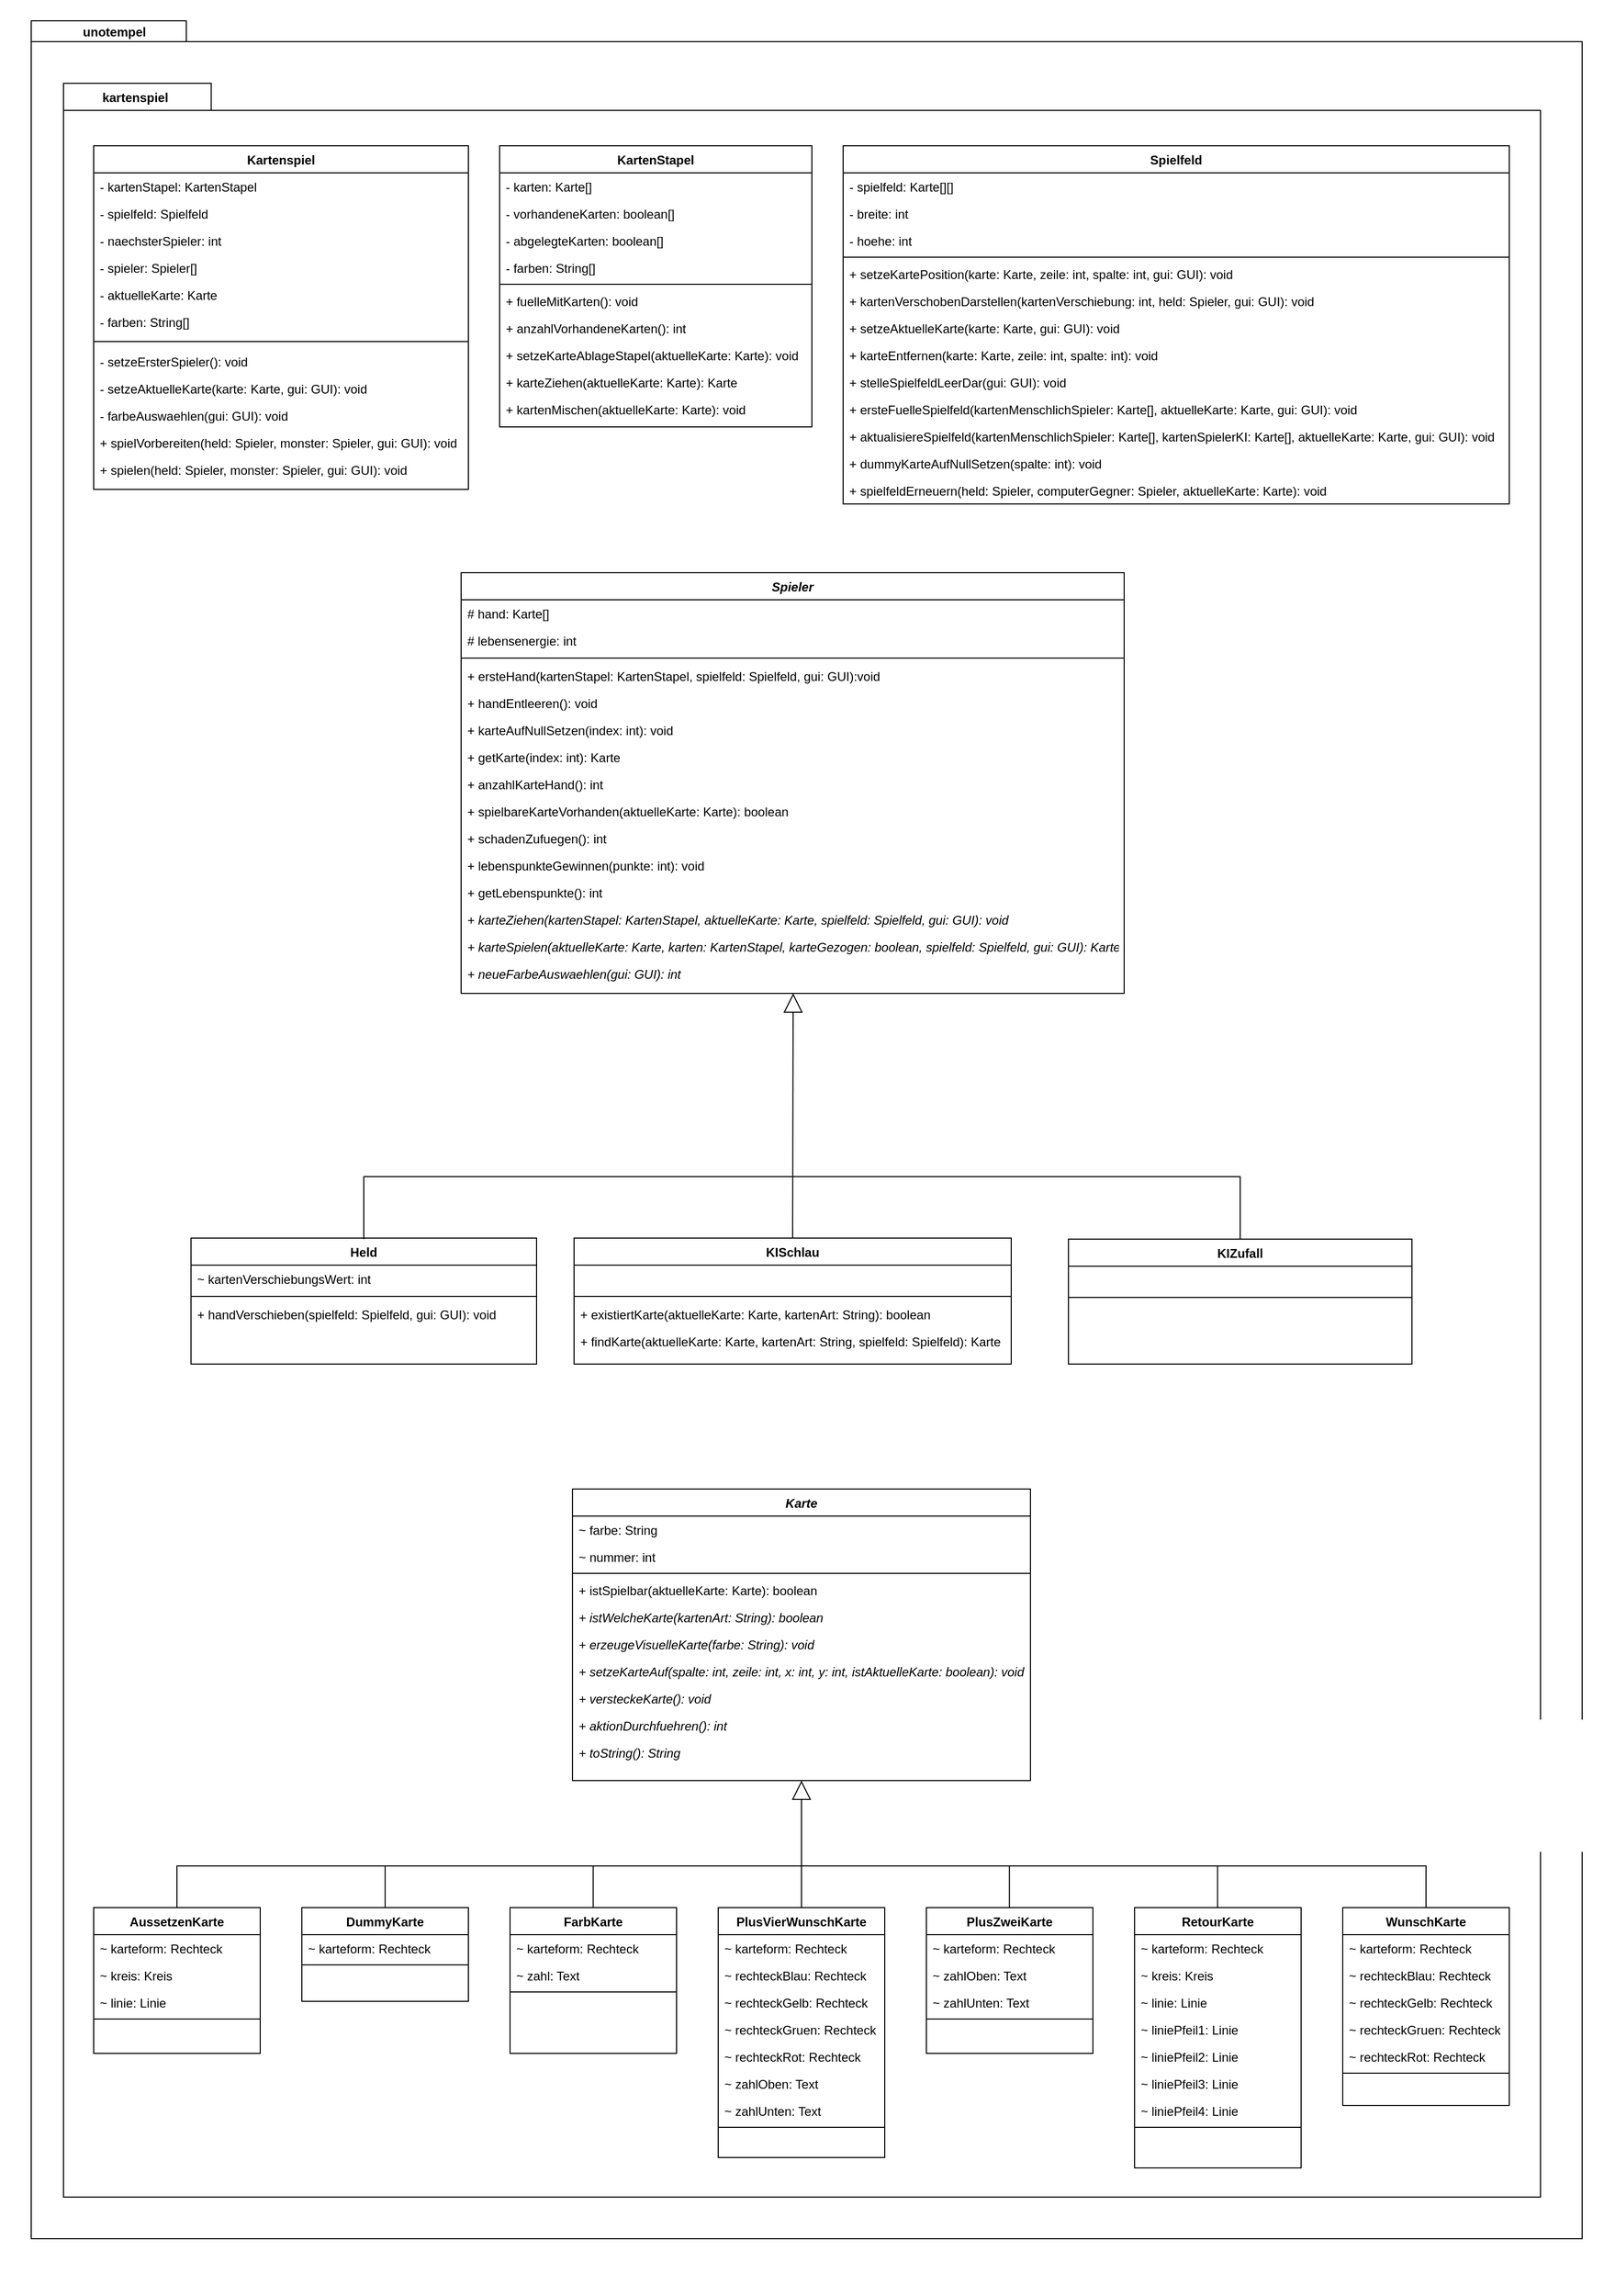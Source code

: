 <mxfile version="16.5.1" type="device"><diagram id="C5RBs43oDa-KdzZeNtuy" name="Page-1"><mxGraphModel dx="2169" dy="2106" grid="1" gridSize="10" guides="1" tooltips="1" connect="1" arrows="1" fold="1" page="1" pageScale="1" pageWidth="827" pageHeight="1169" math="0" shadow="0"><root><mxCell id="WIyWlLk6GJQsqaUBKTNV-0"/><mxCell id="WIyWlLk6GJQsqaUBKTNV-1" parent="WIyWlLk6GJQsqaUBKTNV-0"/><mxCell id="VdUTzCpknT78YZ9Y_bKh-0" value="" style="rounded=0;whiteSpace=wrap;html=1;strokeColor=none;" parent="WIyWlLk6GJQsqaUBKTNV-1" vertex="1"><mxGeometry x="-801" y="-1134" width="1540" height="2204" as="geometry"/></mxCell><mxCell id="003UNInyPQ_uGT7kz2qh-168" value="" style="shape=folder;fontStyle=1;spacingTop=10;tabWidth=40;tabHeight=20;tabPosition=left;html=1;" parent="WIyWlLk6GJQsqaUBKTNV-1" vertex="1"><mxGeometry x="-771" y="-1114" width="1490" height="2130" as="geometry"/></mxCell><mxCell id="003UNInyPQ_uGT7kz2qh-173" value="unotempel" style="text;align=center;fontStyle=1;verticalAlign=middle;spacingLeft=3;spacingRight=3;strokeColor=none;rotatable=0;points=[[0,0.5],[1,0.5]];portConstraint=eastwest;" parent="WIyWlLk6GJQsqaUBKTNV-1" vertex="1"><mxGeometry x="-801" y="-1114" width="220" height="20" as="geometry"/></mxCell><mxCell id="003UNInyPQ_uGT7kz2qh-170" value="" style="shape=folder;fontStyle=1;spacingTop=10;tabWidth=40;tabHeight=26;tabPosition=left;html=1;" parent="WIyWlLk6GJQsqaUBKTNV-1" vertex="1"><mxGeometry x="-740" y="-1054" width="1419" height="2030" as="geometry"/></mxCell><mxCell id="zkfFHV4jXpPFQw0GAbJ--13" value="Held" style="swimlane;fontStyle=1;align=center;verticalAlign=top;childLayout=stackLayout;horizontal=1;startSize=26;horizontalStack=0;resizeParent=1;resizeLast=0;collapsible=1;marginBottom=0;rounded=0;shadow=0;strokeWidth=1;" parent="WIyWlLk6GJQsqaUBKTNV-1" vertex="1"><mxGeometry x="-617.5" y="55" width="332" height="121" as="geometry"><mxRectangle x="340" y="380" width="170" height="26" as="alternateBounds"/></mxGeometry></mxCell><mxCell id="zkfFHV4jXpPFQw0GAbJ--14" value="~ kartenVerschiebungsWert: int" style="text;align=left;verticalAlign=top;spacingLeft=4;spacingRight=4;overflow=hidden;rotatable=0;points=[[0,0.5],[1,0.5]];portConstraint=eastwest;" parent="zkfFHV4jXpPFQw0GAbJ--13" vertex="1"><mxGeometry y="26" width="332" height="26" as="geometry"/></mxCell><mxCell id="zkfFHV4jXpPFQw0GAbJ--15" value="" style="line;html=1;strokeWidth=1;align=left;verticalAlign=middle;spacingTop=-1;spacingLeft=3;spacingRight=3;rotatable=0;labelPosition=right;points=[];portConstraint=eastwest;" parent="zkfFHV4jXpPFQw0GAbJ--13" vertex="1"><mxGeometry y="52" width="332" height="8" as="geometry"/></mxCell><mxCell id="PepkA_8UNv1jO-DzBpGC-86" value="+ handVerschieben(spielfeld: Spielfeld, gui: GUI): void" style="text;align=left;verticalAlign=top;spacingLeft=4;spacingRight=4;overflow=hidden;rotatable=0;points=[[0,0.5],[1,0.5]];portConstraint=eastwest;" parent="zkfFHV4jXpPFQw0GAbJ--13" vertex="1"><mxGeometry y="60" width="332" height="26" as="geometry"/></mxCell><mxCell id="_A2lnzLD9-dtBOy91JsF-2" value="Spieler" style="swimlane;fontStyle=3;align=center;verticalAlign=top;childLayout=stackLayout;horizontal=1;startSize=26;horizontalStack=0;resizeParent=1;resizeLast=0;collapsible=1;marginBottom=0;rounded=0;shadow=0;strokeWidth=1;" parent="WIyWlLk6GJQsqaUBKTNV-1" vertex="1"><mxGeometry x="-358" y="-584" width="637" height="404" as="geometry"><mxRectangle x="340" y="380" width="170" height="26" as="alternateBounds"/></mxGeometry></mxCell><mxCell id="_A2lnzLD9-dtBOy91JsF-3" value="# hand: Karte[]" style="text;align=left;verticalAlign=top;spacingLeft=4;spacingRight=4;overflow=hidden;rotatable=0;points=[[0,0.5],[1,0.5]];portConstraint=eastwest;" parent="_A2lnzLD9-dtBOy91JsF-2" vertex="1"><mxGeometry y="26" width="637" height="26" as="geometry"/></mxCell><mxCell id="003UNInyPQ_uGT7kz2qh-31" value="# lebensenergie: int" style="text;align=left;verticalAlign=top;spacingLeft=4;spacingRight=4;overflow=hidden;rotatable=0;points=[[0,0.5],[1,0.5]];portConstraint=eastwest;" parent="_A2lnzLD9-dtBOy91JsF-2" vertex="1"><mxGeometry y="52" width="637" height="26" as="geometry"/></mxCell><mxCell id="_A2lnzLD9-dtBOy91JsF-4" value="" style="line;html=1;strokeWidth=1;align=left;verticalAlign=middle;spacingTop=-1;spacingLeft=3;spacingRight=3;rotatable=0;labelPosition=right;points=[];portConstraint=eastwest;" parent="_A2lnzLD9-dtBOy91JsF-2" vertex="1"><mxGeometry y="78" width="637" height="8" as="geometry"/></mxCell><mxCell id="003UNInyPQ_uGT7kz2qh-38" value="+ ersteHand(kartenStapel: KartenStapel, spielfeld: Spielfeld, gui: GUI):void " style="text;align=left;verticalAlign=top;spacingLeft=4;spacingRight=4;overflow=hidden;rotatable=0;points=[[0,0.5],[1,0.5]];portConstraint=eastwest;" parent="_A2lnzLD9-dtBOy91JsF-2" vertex="1"><mxGeometry y="86" width="637" height="26" as="geometry"/></mxCell><mxCell id="PepkA_8UNv1jO-DzBpGC-78" value="+ handEntleeren(): void" style="text;align=left;verticalAlign=top;spacingLeft=4;spacingRight=4;overflow=hidden;rotatable=0;points=[[0,0.5],[1,0.5]];portConstraint=eastwest;" parent="_A2lnzLD9-dtBOy91JsF-2" vertex="1"><mxGeometry y="112" width="637" height="26" as="geometry"/></mxCell><mxCell id="PepkA_8UNv1jO-DzBpGC-79" value="+ karteAufNullSetzen(index: int): void" style="text;align=left;verticalAlign=top;spacingLeft=4;spacingRight=4;overflow=hidden;rotatable=0;points=[[0,0.5],[1,0.5]];portConstraint=eastwest;" parent="_A2lnzLD9-dtBOy91JsF-2" vertex="1"><mxGeometry y="138" width="637" height="26" as="geometry"/></mxCell><mxCell id="003UNInyPQ_uGT7kz2qh-39" value="+ getKarte(index: int): Karte" style="text;align=left;verticalAlign=top;spacingLeft=4;spacingRight=4;overflow=hidden;rotatable=0;points=[[0,0.5],[1,0.5]];portConstraint=eastwest;" parent="_A2lnzLD9-dtBOy91JsF-2" vertex="1"><mxGeometry y="164" width="637" height="26" as="geometry"/></mxCell><mxCell id="003UNInyPQ_uGT7kz2qh-43" value="+ anzahlKarteHand(): int" style="text;align=left;verticalAlign=top;spacingLeft=4;spacingRight=4;overflow=hidden;rotatable=0;points=[[0,0.5],[1,0.5]];portConstraint=eastwest;" parent="_A2lnzLD9-dtBOy91JsF-2" vertex="1"><mxGeometry y="190" width="637" height="26" as="geometry"/></mxCell><mxCell id="003UNInyPQ_uGT7kz2qh-41" value="+ spielbareKarteVorhanden(aktuelleKarte: Karte): boolean" style="text;align=left;verticalAlign=top;spacingLeft=4;spacingRight=4;overflow=hidden;rotatable=0;points=[[0,0.5],[1,0.5]];portConstraint=eastwest;" parent="_A2lnzLD9-dtBOy91JsF-2" vertex="1"><mxGeometry y="216" width="637" height="26" as="geometry"/></mxCell><mxCell id="003UNInyPQ_uGT7kz2qh-42" value="+ schadenZufuegen(): int" style="text;align=left;verticalAlign=top;spacingLeft=4;spacingRight=4;overflow=hidden;rotatable=0;points=[[0,0.5],[1,0.5]];portConstraint=eastwest;" parent="_A2lnzLD9-dtBOy91JsF-2" vertex="1"><mxGeometry y="242" width="637" height="26" as="geometry"/></mxCell><mxCell id="003UNInyPQ_uGT7kz2qh-40" value="+ lebenspunkteGewinnen(punkte: int): void" style="text;align=left;verticalAlign=top;spacingLeft=4;spacingRight=4;overflow=hidden;rotatable=0;points=[[0,0.5],[1,0.5]];portConstraint=eastwest;" parent="_A2lnzLD9-dtBOy91JsF-2" vertex="1"><mxGeometry y="268" width="637" height="26" as="geometry"/></mxCell><mxCell id="PepkA_8UNv1jO-DzBpGC-80" value="+ getLebenspunkte(): int" style="text;align=left;verticalAlign=top;spacingLeft=4;spacingRight=4;overflow=hidden;rotatable=0;points=[[0,0.5],[1,0.5]];portConstraint=eastwest;" parent="_A2lnzLD9-dtBOy91JsF-2" vertex="1"><mxGeometry y="294" width="637" height="26" as="geometry"/></mxCell><mxCell id="PepkA_8UNv1jO-DzBpGC-81" value="+ karteZiehen(kartenStapel: KartenStapel, aktuelleKarte: Karte, spielfeld: Spielfeld, gui: GUI): void" style="text;align=left;verticalAlign=top;spacingLeft=4;spacingRight=4;overflow=hidden;rotatable=0;points=[[0,0.5],[1,0.5]];portConstraint=eastwest;fontStyle=2" parent="_A2lnzLD9-dtBOy91JsF-2" vertex="1"><mxGeometry y="320" width="637" height="26" as="geometry"/></mxCell><mxCell id="PepkA_8UNv1jO-DzBpGC-82" value="+ karteSpielen(aktuelleKarte: Karte, karten: KartenStapel, karteGezogen: boolean, spielfeld: Spielfeld, gui: GUI): Karte" style="text;align=left;verticalAlign=top;spacingLeft=4;spacingRight=4;overflow=hidden;rotatable=0;points=[[0,0.5],[1,0.5]];portConstraint=eastwest;fontStyle=2" parent="_A2lnzLD9-dtBOy91JsF-2" vertex="1"><mxGeometry y="346" width="637" height="26" as="geometry"/></mxCell><mxCell id="PepkA_8UNv1jO-DzBpGC-84" value="+ neueFarbeAuswaehlen(gui: GUI): int" style="text;align=left;verticalAlign=top;spacingLeft=4;spacingRight=4;overflow=hidden;rotatable=0;points=[[0,0.5],[1,0.5]];portConstraint=eastwest;fontStyle=2" parent="_A2lnzLD9-dtBOy91JsF-2" vertex="1"><mxGeometry y="372" width="637" height="26" as="geometry"/></mxCell><mxCell id="_A2lnzLD9-dtBOy91JsF-5" value="Karte" style="swimlane;fontStyle=3;align=center;verticalAlign=top;childLayout=stackLayout;horizontal=1;startSize=26;horizontalStack=0;resizeParent=1;resizeLast=0;collapsible=1;marginBottom=0;rounded=0;shadow=0;strokeWidth=1;" parent="WIyWlLk6GJQsqaUBKTNV-1" vertex="1"><mxGeometry x="-251" y="296" width="440" height="280" as="geometry"><mxRectangle x="130" y="380" width="160" height="26" as="alternateBounds"/></mxGeometry></mxCell><mxCell id="_A2lnzLD9-dtBOy91JsF-6" value="~ farbe: String" style="text;align=left;verticalAlign=top;spacingLeft=4;spacingRight=4;overflow=hidden;rotatable=0;points=[[0,0.5],[1,0.5]];portConstraint=eastwest;" parent="_A2lnzLD9-dtBOy91JsF-5" vertex="1"><mxGeometry y="26" width="440" height="26" as="geometry"/></mxCell><mxCell id="_A2lnzLD9-dtBOy91JsF-7" value="~ nummer: int" style="text;align=left;verticalAlign=top;spacingLeft=4;spacingRight=4;overflow=hidden;rotatable=0;points=[[0,0.5],[1,0.5]];portConstraint=eastwest;rounded=0;shadow=0;html=0;" parent="_A2lnzLD9-dtBOy91JsF-5" vertex="1"><mxGeometry y="52" width="440" height="26" as="geometry"/></mxCell><mxCell id="_A2lnzLD9-dtBOy91JsF-8" value="" style="line;html=1;strokeWidth=1;align=left;verticalAlign=middle;spacingTop=-1;spacingLeft=3;spacingRight=3;rotatable=0;labelPosition=right;points=[];portConstraint=eastwest;" parent="_A2lnzLD9-dtBOy91JsF-5" vertex="1"><mxGeometry y="78" width="440" height="6" as="geometry"/></mxCell><mxCell id="_A2lnzLD9-dtBOy91JsF-9" value="+ istSpielbar(aktuelleKarte: Karte): boolean" style="text;align=left;verticalAlign=top;spacingLeft=4;spacingRight=4;overflow=hidden;rotatable=0;points=[[0,0.5],[1,0.5]];portConstraint=eastwest;rounded=0;shadow=0;html=0;" parent="_A2lnzLD9-dtBOy91JsF-5" vertex="1"><mxGeometry y="84" width="440" height="26" as="geometry"/></mxCell><mxCell id="003UNInyPQ_uGT7kz2qh-44" value="+ istWelcheKarte(kartenArt: String): boolean" style="text;align=left;verticalAlign=top;spacingLeft=4;spacingRight=4;overflow=hidden;rotatable=0;points=[[0,0.5],[1,0.5]];portConstraint=eastwest;rounded=0;shadow=0;html=0;fontStyle=2" parent="_A2lnzLD9-dtBOy91JsF-5" vertex="1"><mxGeometry y="110" width="440" height="26" as="geometry"/></mxCell><mxCell id="003UNInyPQ_uGT7kz2qh-45" value="+ erzeugeVisuelleKarte(farbe: String): void" style="text;align=left;verticalAlign=top;spacingLeft=4;spacingRight=4;overflow=hidden;rotatable=0;points=[[0,0.5],[1,0.5]];portConstraint=eastwest;rounded=0;shadow=0;html=0;fontStyle=2" parent="_A2lnzLD9-dtBOy91JsF-5" vertex="1"><mxGeometry y="136" width="440" height="26" as="geometry"/></mxCell><mxCell id="PepkA_8UNv1jO-DzBpGC-90" value="+ setzeKarteAuf(spalte: int, zeile: int, x: int, y: int, istAktuelleKarte: boolean): void" style="text;align=left;verticalAlign=top;spacingLeft=4;spacingRight=4;overflow=hidden;rotatable=0;points=[[0,0.5],[1,0.5]];portConstraint=eastwest;rounded=0;shadow=0;html=0;fontStyle=2" parent="_A2lnzLD9-dtBOy91JsF-5" vertex="1"><mxGeometry y="162" width="440" height="26" as="geometry"/></mxCell><mxCell id="PepkA_8UNv1jO-DzBpGC-91" value="+ versteckeKarte(): void" style="text;align=left;verticalAlign=top;spacingLeft=4;spacingRight=4;overflow=hidden;rotatable=0;points=[[0,0.5],[1,0.5]];portConstraint=eastwest;rounded=0;shadow=0;html=0;fontStyle=2" parent="_A2lnzLD9-dtBOy91JsF-5" vertex="1"><mxGeometry y="188" width="440" height="26" as="geometry"/></mxCell><mxCell id="PepkA_8UNv1jO-DzBpGC-92" value="+ aktionDurchfuehren(): int" style="text;align=left;verticalAlign=top;spacingLeft=4;spacingRight=4;overflow=hidden;rotatable=0;points=[[0,0.5],[1,0.5]];portConstraint=eastwest;rounded=0;shadow=0;html=0;fontStyle=2" parent="_A2lnzLD9-dtBOy91JsF-5" vertex="1"><mxGeometry y="214" width="440" height="26" as="geometry"/></mxCell><mxCell id="PepkA_8UNv1jO-DzBpGC-93" value="+ toString(): String" style="text;align=left;verticalAlign=top;spacingLeft=4;spacingRight=4;overflow=hidden;rotatable=0;points=[[0,0.5],[1,0.5]];portConstraint=eastwest;rounded=0;shadow=0;html=0;fontStyle=2" parent="_A2lnzLD9-dtBOy91JsF-5" vertex="1"><mxGeometry y="240" width="440" height="26" as="geometry"/></mxCell><mxCell id="vnUu7vsqxlIODoXjQ1Ak-0" value="KISchlau" style="swimlane;fontStyle=1;align=center;verticalAlign=top;childLayout=stackLayout;horizontal=1;startSize=26;horizontalStack=0;resizeParent=1;resizeLast=0;collapsible=1;marginBottom=0;rounded=0;shadow=0;strokeWidth=1;" parent="WIyWlLk6GJQsqaUBKTNV-1" vertex="1"><mxGeometry x="-249.5" y="55" width="420" height="121" as="geometry"><mxRectangle x="340" y="380" width="170" height="26" as="alternateBounds"/></mxGeometry></mxCell><mxCell id="003UNInyPQ_uGT7kz2qh-51" value="  " style="text;align=left;verticalAlign=top;spacingLeft=4;spacingRight=4;overflow=hidden;rotatable=0;points=[[0,0.5],[1,0.5]];portConstraint=eastwest;" parent="vnUu7vsqxlIODoXjQ1Ak-0" vertex="1"><mxGeometry y="26" width="420" height="26" as="geometry"/></mxCell><mxCell id="vnUu7vsqxlIODoXjQ1Ak-2" value="" style="line;html=1;strokeWidth=1;align=left;verticalAlign=middle;spacingTop=-1;spacingLeft=3;spacingRight=3;rotatable=0;labelPosition=right;points=[];portConstraint=eastwest;" parent="vnUu7vsqxlIODoXjQ1Ak-0" vertex="1"><mxGeometry y="52" width="420" height="8" as="geometry"/></mxCell><mxCell id="003UNInyPQ_uGT7kz2qh-58" value="+ existiertKarte(aktuelleKarte: Karte, kartenArt: String): boolean" style="text;align=left;verticalAlign=top;spacingLeft=4;spacingRight=4;overflow=hidden;rotatable=0;points=[[0,0.5],[1,0.5]];portConstraint=eastwest;" parent="vnUu7vsqxlIODoXjQ1Ak-0" vertex="1"><mxGeometry y="60" width="420" height="26" as="geometry"/></mxCell><mxCell id="003UNInyPQ_uGT7kz2qh-57" value="+ findKarte(aktuelleKarte: Karte, kartenArt: String, spielfeld: Spielfeld): Karte" style="text;align=left;verticalAlign=top;spacingLeft=4;spacingRight=4;overflow=hidden;rotatable=0;points=[[0,0.5],[1,0.5]];portConstraint=eastwest;" parent="vnUu7vsqxlIODoXjQ1Ak-0" vertex="1"><mxGeometry y="86" width="420" height="26" as="geometry"/></mxCell><mxCell id="_A2lnzLD9-dtBOy91JsF-27" value="Spielfeld" style="swimlane;fontStyle=1;childLayout=stackLayout;horizontal=1;startSize=26;fillColor=none;horizontalStack=0;resizeParent=1;resizeParentMax=0;resizeLast=0;collapsible=1;marginBottom=0;" parent="WIyWlLk6GJQsqaUBKTNV-1" vertex="1"><mxGeometry x="9" y="-994" width="640" height="344" as="geometry"/></mxCell><mxCell id="_A2lnzLD9-dtBOy91JsF-28" value="- spielfeld: Karte[][]" style="text;strokeColor=none;fillColor=none;align=left;verticalAlign=top;spacingLeft=4;spacingRight=4;overflow=hidden;rotatable=0;points=[[0,0.5],[1,0.5]];portConstraint=eastwest;" parent="_A2lnzLD9-dtBOy91JsF-27" vertex="1"><mxGeometry y="26" width="640" height="26" as="geometry"/></mxCell><mxCell id="PepkA_8UNv1jO-DzBpGC-67" value="- breite: int" style="text;strokeColor=none;fillColor=none;align=left;verticalAlign=top;spacingLeft=4;spacingRight=4;overflow=hidden;rotatable=0;points=[[0,0.5],[1,0.5]];portConstraint=eastwest;" parent="_A2lnzLD9-dtBOy91JsF-27" vertex="1"><mxGeometry y="52" width="640" height="26" as="geometry"/></mxCell><mxCell id="PepkA_8UNv1jO-DzBpGC-69" value="- hoehe: int" style="text;strokeColor=none;fillColor=none;align=left;verticalAlign=top;spacingLeft=4;spacingRight=4;overflow=hidden;rotatable=0;points=[[0,0.5],[1,0.5]];portConstraint=eastwest;" parent="_A2lnzLD9-dtBOy91JsF-27" vertex="1"><mxGeometry y="78" width="640" height="26" as="geometry"/></mxCell><mxCell id="PepkA_8UNv1jO-DzBpGC-68" value="" style="line;html=1;strokeWidth=1;align=left;verticalAlign=middle;spacingTop=-1;spacingLeft=3;spacingRight=3;rotatable=0;labelPosition=right;points=[];portConstraint=eastwest;" parent="_A2lnzLD9-dtBOy91JsF-27" vertex="1"><mxGeometry y="104" width="640" height="6" as="geometry"/></mxCell><mxCell id="003UNInyPQ_uGT7kz2qh-28" value="+ setzeKartePosition(karte: Karte, zeile: int, spalte: int, gui: GUI): void" style="text;strokeColor=none;fillColor=none;align=left;verticalAlign=top;spacingLeft=4;spacingRight=4;overflow=hidden;rotatable=0;points=[[0,0.5],[1,0.5]];portConstraint=eastwest;" parent="_A2lnzLD9-dtBOy91JsF-27" vertex="1"><mxGeometry y="110" width="640" height="26" as="geometry"/></mxCell><mxCell id="003UNInyPQ_uGT7kz2qh-29" value="+ kartenVerschobenDarstellen(kartenVerschiebung: int, held: Spieler, gui: GUI): void" style="text;strokeColor=none;fillColor=none;align=left;verticalAlign=top;spacingLeft=4;spacingRight=4;overflow=hidden;rotatable=0;points=[[0,0.5],[1,0.5]];portConstraint=eastwest;" parent="_A2lnzLD9-dtBOy91JsF-27" vertex="1"><mxGeometry y="136" width="640" height="26" as="geometry"/></mxCell><mxCell id="PepkA_8UNv1jO-DzBpGC-70" value="+ setzeAktuelleKarte(karte: Karte, gui: GUI): void" style="text;strokeColor=none;fillColor=none;align=left;verticalAlign=top;spacingLeft=4;spacingRight=4;overflow=hidden;rotatable=0;points=[[0,0.5],[1,0.5]];portConstraint=eastwest;" parent="_A2lnzLD9-dtBOy91JsF-27" vertex="1"><mxGeometry y="162" width="640" height="26" as="geometry"/></mxCell><mxCell id="PepkA_8UNv1jO-DzBpGC-71" value="+ karteEntfernen(karte: Karte, zeile: int, spalte: int): void" style="text;strokeColor=none;fillColor=none;align=left;verticalAlign=top;spacingLeft=4;spacingRight=4;overflow=hidden;rotatable=0;points=[[0,0.5],[1,0.5]];portConstraint=eastwest;" parent="_A2lnzLD9-dtBOy91JsF-27" vertex="1"><mxGeometry y="188" width="640" height="26" as="geometry"/></mxCell><mxCell id="PepkA_8UNv1jO-DzBpGC-72" value="+ stelleSpielfeldLeerDar(gui: GUI): void" style="text;strokeColor=none;fillColor=none;align=left;verticalAlign=top;spacingLeft=4;spacingRight=4;overflow=hidden;rotatable=0;points=[[0,0.5],[1,0.5]];portConstraint=eastwest;" parent="_A2lnzLD9-dtBOy91JsF-27" vertex="1"><mxGeometry y="214" width="640" height="26" as="geometry"/></mxCell><mxCell id="PepkA_8UNv1jO-DzBpGC-73" value="+ ersteFuelleSpielfeld(kartenMenschlichSpieler: Karte[], aktuelleKarte: Karte, gui: GUI): void" style="text;strokeColor=none;fillColor=none;align=left;verticalAlign=top;spacingLeft=4;spacingRight=4;overflow=hidden;rotatable=0;points=[[0,0.5],[1,0.5]];portConstraint=eastwest;" parent="_A2lnzLD9-dtBOy91JsF-27" vertex="1"><mxGeometry y="240" width="640" height="26" as="geometry"/></mxCell><mxCell id="PepkA_8UNv1jO-DzBpGC-74" value="+ aktualisiereSpielfeld(kartenMenschlichSpieler: Karte[], kartenSpielerKI: Karte[], aktuelleKarte: Karte, gui: GUI): void" style="text;strokeColor=none;fillColor=none;align=left;verticalAlign=top;spacingLeft=4;spacingRight=4;overflow=hidden;rotatable=0;points=[[0,0.5],[1,0.5]];portConstraint=eastwest;" parent="_A2lnzLD9-dtBOy91JsF-27" vertex="1"><mxGeometry y="266" width="640" height="26" as="geometry"/></mxCell><mxCell id="PepkA_8UNv1jO-DzBpGC-75" value="+ dummyKarteAufNullSetzen(spalte: int): void" style="text;strokeColor=none;fillColor=none;align=left;verticalAlign=top;spacingLeft=4;spacingRight=4;overflow=hidden;rotatable=0;points=[[0,0.5],[1,0.5]];portConstraint=eastwest;" parent="_A2lnzLD9-dtBOy91JsF-27" vertex="1"><mxGeometry y="292" width="640" height="26" as="geometry"/></mxCell><mxCell id="PepkA_8UNv1jO-DzBpGC-76" value="+ spielfeldErneuern(held: Spieler, computerGegner: Spieler, aktuelleKarte: Karte): void" style="text;strokeColor=none;fillColor=none;align=left;verticalAlign=top;spacingLeft=4;spacingRight=4;overflow=hidden;rotatable=0;points=[[0,0.5],[1,0.5]];portConstraint=eastwest;" parent="_A2lnzLD9-dtBOy91JsF-27" vertex="1"><mxGeometry y="318" width="640" height="26" as="geometry"/></mxCell><mxCell id="003UNInyPQ_uGT7kz2qh-6" value="DummyKarte" style="swimlane;fontStyle=1;align=center;verticalAlign=top;childLayout=stackLayout;horizontal=1;startSize=26;horizontalStack=0;resizeParent=1;resizeLast=0;collapsible=1;marginBottom=0;rounded=0;shadow=0;strokeWidth=1;" parent="WIyWlLk6GJQsqaUBKTNV-1" vertex="1"><mxGeometry x="-511" y="698" width="160" height="90" as="geometry"><mxRectangle x="130" y="380" width="160" height="26" as="alternateBounds"/></mxGeometry></mxCell><mxCell id="003UNInyPQ_uGT7kz2qh-7" value="~ karteform: Rechteck" style="text;align=left;verticalAlign=top;spacingLeft=4;spacingRight=4;overflow=hidden;rotatable=0;points=[[0,0.5],[1,0.5]];portConstraint=eastwest;" parent="003UNInyPQ_uGT7kz2qh-6" vertex="1"><mxGeometry y="26" width="160" height="26" as="geometry"/></mxCell><mxCell id="003UNInyPQ_uGT7kz2qh-9" value="" style="line;html=1;strokeWidth=1;align=left;verticalAlign=middle;spacingTop=-1;spacingLeft=3;spacingRight=3;rotatable=0;labelPosition=right;points=[];portConstraint=eastwest;" parent="003UNInyPQ_uGT7kz2qh-6" vertex="1"><mxGeometry y="52" width="160" height="6" as="geometry"/></mxCell><mxCell id="003UNInyPQ_uGT7kz2qh-73" value="   " style="text;align=left;verticalAlign=top;spacingLeft=4;spacingRight=4;overflow=hidden;rotatable=0;points=[[0,0.5],[1,0.5]];portConstraint=eastwest;rounded=0;shadow=0;html=0;" parent="003UNInyPQ_uGT7kz2qh-6" vertex="1"><mxGeometry y="58" width="160" height="26" as="geometry"/></mxCell><mxCell id="003UNInyPQ_uGT7kz2qh-67" style="edgeStyle=orthogonalEdgeStyle;rounded=0;jumpStyle=none;orthogonalLoop=1;jettySize=auto;html=1;endArrow=none;endFill=0;strokeWidth=1;exitX=0.5;exitY=0;exitDx=0;exitDy=0;" parent="WIyWlLk6GJQsqaUBKTNV-1" source="zkfFHV4jXpPFQw0GAbJ--13" edge="1"><mxGeometry relative="1" as="geometry"><mxPoint x="-39.5" y="-4" as="targetPoint"/><Array as="points"><mxPoint x="-451.5" y="56"/><mxPoint x="-451.5" y="-4"/></Array><mxPoint x="-451.5" y="46" as="sourcePoint"/></mxGeometry></mxCell><mxCell id="003UNInyPQ_uGT7kz2qh-12" value="KIZufall" style="swimlane;fontStyle=1;align=center;verticalAlign=top;childLayout=stackLayout;horizontal=1;startSize=26;horizontalStack=0;resizeParent=1;resizeLast=0;collapsible=1;marginBottom=0;rounded=0;shadow=0;strokeWidth=1;" parent="WIyWlLk6GJQsqaUBKTNV-1" vertex="1"><mxGeometry x="225.5" y="56" width="330" height="120" as="geometry"><mxRectangle x="340" y="380" width="170" height="26" as="alternateBounds"/></mxGeometry></mxCell><mxCell id="003UNInyPQ_uGT7kz2qh-13" value="  " style="text;align=left;verticalAlign=top;spacingLeft=4;spacingRight=4;overflow=hidden;rotatable=0;points=[[0,0.5],[1,0.5]];portConstraint=eastwest;" parent="003UNInyPQ_uGT7kz2qh-12" vertex="1"><mxGeometry y="26" width="330" height="26" as="geometry"/></mxCell><mxCell id="003UNInyPQ_uGT7kz2qh-14" value="" style="line;html=1;strokeWidth=1;align=left;verticalAlign=middle;spacingTop=-1;spacingLeft=3;spacingRight=3;rotatable=0;labelPosition=right;points=[];portConstraint=eastwest;" parent="003UNInyPQ_uGT7kz2qh-12" vertex="1"><mxGeometry y="52" width="330" height="8" as="geometry"/></mxCell><mxCell id="003UNInyPQ_uGT7kz2qh-47" value="&amp;nbsp; &amp;nbsp; &amp;nbsp;" style="text;html=1;align=left;verticalAlign=middle;resizable=0;points=[];autosize=1;strokeColor=none;fillColor=none;" parent="003UNInyPQ_uGT7kz2qh-12" vertex="1"><mxGeometry y="60" width="330" height="20" as="geometry"/></mxCell><mxCell id="zkfFHV4jXpPFQw0GAbJ--0" value="Kartenspiel&#10;" style="swimlane;fontStyle=1;align=center;verticalAlign=top;childLayout=stackLayout;horizontal=1;startSize=26;horizontalStack=0;resizeParent=1;resizeLast=0;collapsible=1;marginBottom=0;rounded=0;shadow=0;strokeWidth=1;" parent="WIyWlLk6GJQsqaUBKTNV-1" vertex="1"><mxGeometry x="-711" y="-994" width="360" height="330" as="geometry"><mxRectangle x="230" y="140" width="160" height="26" as="alternateBounds"/></mxGeometry></mxCell><mxCell id="zkfFHV4jXpPFQw0GAbJ--3" value="- kartenStapel: KartenStapel" style="text;align=left;verticalAlign=top;spacingLeft=4;spacingRight=4;overflow=hidden;rotatable=0;points=[[0,0.5],[1,0.5]];portConstraint=eastwest;rounded=0;shadow=0;html=0;" parent="zkfFHV4jXpPFQw0GAbJ--0" vertex="1"><mxGeometry y="26" width="360" height="26" as="geometry"/></mxCell><mxCell id="_A2lnzLD9-dtBOy91JsF-20" value="- spielfeld: Spielfeld" style="text;align=left;verticalAlign=top;spacingLeft=4;spacingRight=4;overflow=hidden;rotatable=0;points=[[0,0.5],[1,0.5]];portConstraint=eastwest;rounded=0;shadow=0;html=0;" parent="zkfFHV4jXpPFQw0GAbJ--0" vertex="1"><mxGeometry y="52" width="360" height="26" as="geometry"/></mxCell><mxCell id="003UNInyPQ_uGT7kz2qh-18" value="- naechsterSpieler: int" style="text;align=left;verticalAlign=top;spacingLeft=4;spacingRight=4;overflow=hidden;rotatable=0;points=[[0,0.5],[1,0.5]];portConstraint=eastwest;rounded=0;shadow=0;html=0;" parent="zkfFHV4jXpPFQw0GAbJ--0" vertex="1"><mxGeometry y="78" width="360" height="26" as="geometry"/></mxCell><mxCell id="003UNInyPQ_uGT7kz2qh-19" value="- spieler: Spieler[]" style="text;align=left;verticalAlign=top;spacingLeft=4;spacingRight=4;overflow=hidden;rotatable=0;points=[[0,0.5],[1,0.5]];portConstraint=eastwest;rounded=0;shadow=0;html=0;" parent="zkfFHV4jXpPFQw0GAbJ--0" vertex="1"><mxGeometry y="104" width="360" height="26" as="geometry"/></mxCell><mxCell id="003UNInyPQ_uGT7kz2qh-20" value="- aktuelleKarte: Karte" style="text;align=left;verticalAlign=top;spacingLeft=4;spacingRight=4;overflow=hidden;rotatable=0;points=[[0,0.5],[1,0.5]];portConstraint=eastwest;rounded=0;shadow=0;html=0;" parent="zkfFHV4jXpPFQw0GAbJ--0" vertex="1"><mxGeometry y="130" width="360" height="26" as="geometry"/></mxCell><mxCell id="PepkA_8UNv1jO-DzBpGC-53" value="- farben: String[]" style="text;align=left;verticalAlign=top;spacingLeft=4;spacingRight=4;overflow=hidden;rotatable=0;points=[[0,0.5],[1,0.5]];portConstraint=eastwest;rounded=0;shadow=0;html=0;" parent="zkfFHV4jXpPFQw0GAbJ--0" vertex="1"><mxGeometry y="156" width="360" height="26" as="geometry"/></mxCell><mxCell id="zkfFHV4jXpPFQw0GAbJ--4" value="" style="line;html=1;strokeWidth=1;align=left;verticalAlign=middle;spacingTop=-1;spacingLeft=3;spacingRight=3;rotatable=0;labelPosition=right;points=[];portConstraint=eastwest;" parent="zkfFHV4jXpPFQw0GAbJ--0" vertex="1"><mxGeometry y="182" width="360" height="12" as="geometry"/></mxCell><mxCell id="003UNInyPQ_uGT7kz2qh-21" value="- setzeErsterSpieler(): void" style="text;align=left;verticalAlign=top;spacingLeft=4;spacingRight=4;overflow=hidden;rotatable=0;points=[[0,0.5],[1,0.5]];portConstraint=eastwest;rounded=0;shadow=0;html=0;" parent="zkfFHV4jXpPFQw0GAbJ--0" vertex="1"><mxGeometry y="194" width="360" height="26" as="geometry"/></mxCell><mxCell id="003UNInyPQ_uGT7kz2qh-22" value="- setzeAktuelleKarte(karte: Karte, gui: GUI): void" style="text;align=left;verticalAlign=top;spacingLeft=4;spacingRight=4;overflow=hidden;rotatable=0;points=[[0,0.5],[1,0.5]];portConstraint=eastwest;rounded=0;shadow=0;html=0;" parent="zkfFHV4jXpPFQw0GAbJ--0" vertex="1"><mxGeometry y="220" width="360" height="26" as="geometry"/></mxCell><mxCell id="003UNInyPQ_uGT7kz2qh-25" value="- farbeAuswaehlen(gui: GUI): void" style="text;align=left;verticalAlign=top;spacingLeft=4;spacingRight=4;overflow=hidden;rotatable=0;points=[[0,0.5],[1,0.5]];portConstraint=eastwest;rounded=0;shadow=0;html=0;" parent="zkfFHV4jXpPFQw0GAbJ--0" vertex="1"><mxGeometry y="246" width="360" height="26" as="geometry"/></mxCell><mxCell id="003UNInyPQ_uGT7kz2qh-26" value="+ spielVorbereiten(held: Spieler, monster: Spieler, gui: GUI): void" style="text;align=left;verticalAlign=top;spacingLeft=4;spacingRight=4;overflow=hidden;rotatable=0;points=[[0,0.5],[1,0.5]];portConstraint=eastwest;rounded=0;shadow=0;html=0;" parent="zkfFHV4jXpPFQw0GAbJ--0" vertex="1"><mxGeometry y="272" width="360" height="26" as="geometry"/></mxCell><mxCell id="003UNInyPQ_uGT7kz2qh-27" value="+ spielen(held: Spieler, monster: Spieler, gui: GUI): void" style="text;align=left;verticalAlign=top;spacingLeft=4;spacingRight=4;overflow=hidden;rotatable=0;points=[[0,0.5],[1,0.5]];portConstraint=eastwest;rounded=0;shadow=0;html=0;" parent="zkfFHV4jXpPFQw0GAbJ--0" vertex="1"><mxGeometry y="298" width="360" height="26" as="geometry"/></mxCell><mxCell id="003UNInyPQ_uGT7kz2qh-75" value="PlusVierWunschKarte" style="swimlane;fontStyle=1;align=center;verticalAlign=top;childLayout=stackLayout;horizontal=1;startSize=26;horizontalStack=0;resizeParent=1;resizeLast=0;collapsible=1;marginBottom=0;rounded=0;shadow=0;strokeWidth=1;" parent="WIyWlLk6GJQsqaUBKTNV-1" vertex="1"><mxGeometry x="-111" y="698" width="160" height="240" as="geometry"><mxRectangle x="130" y="380" width="160" height="26" as="alternateBounds"/></mxGeometry></mxCell><mxCell id="003UNInyPQ_uGT7kz2qh-76" value="~ karteform: Rechteck" style="text;align=left;verticalAlign=top;spacingLeft=4;spacingRight=4;overflow=hidden;rotatable=0;points=[[0,0.5],[1,0.5]];portConstraint=eastwest;" parent="003UNInyPQ_uGT7kz2qh-75" vertex="1"><mxGeometry y="26" width="160" height="26" as="geometry"/></mxCell><mxCell id="003UNInyPQ_uGT7kz2qh-77" value="~ rechteckBlau: Rechteck" style="text;align=left;verticalAlign=top;spacingLeft=4;spacingRight=4;overflow=hidden;rotatable=0;points=[[0,0.5],[1,0.5]];portConstraint=eastwest;rounded=0;shadow=0;html=0;" parent="003UNInyPQ_uGT7kz2qh-75" vertex="1"><mxGeometry y="52" width="160" height="26" as="geometry"/></mxCell><mxCell id="PepkA_8UNv1jO-DzBpGC-106" value="~ rechteckGelb: Rechteck" style="text;align=left;verticalAlign=top;spacingLeft=4;spacingRight=4;overflow=hidden;rotatable=0;points=[[0,0.5],[1,0.5]];portConstraint=eastwest;rounded=0;shadow=0;html=0;" parent="003UNInyPQ_uGT7kz2qh-75" vertex="1"><mxGeometry y="78" width="160" height="26" as="geometry"/></mxCell><mxCell id="PepkA_8UNv1jO-DzBpGC-107" value="~ rechteckGruen: Rechteck" style="text;align=left;verticalAlign=top;spacingLeft=4;spacingRight=4;overflow=hidden;rotatable=0;points=[[0,0.5],[1,0.5]];portConstraint=eastwest;rounded=0;shadow=0;html=0;" parent="003UNInyPQ_uGT7kz2qh-75" vertex="1"><mxGeometry y="104" width="160" height="26" as="geometry"/></mxCell><mxCell id="PepkA_8UNv1jO-DzBpGC-108" value="~ rechteckRot: Rechteck" style="text;align=left;verticalAlign=top;spacingLeft=4;spacingRight=4;overflow=hidden;rotatable=0;points=[[0,0.5],[1,0.5]];portConstraint=eastwest;rounded=0;shadow=0;html=0;" parent="003UNInyPQ_uGT7kz2qh-75" vertex="1"><mxGeometry y="130" width="160" height="26" as="geometry"/></mxCell><mxCell id="PepkA_8UNv1jO-DzBpGC-109" value="~ zahlOben: Text" style="text;align=left;verticalAlign=top;spacingLeft=4;spacingRight=4;overflow=hidden;rotatable=0;points=[[0,0.5],[1,0.5]];portConstraint=eastwest;rounded=0;shadow=0;html=0;" parent="003UNInyPQ_uGT7kz2qh-75" vertex="1"><mxGeometry y="156" width="160" height="26" as="geometry"/></mxCell><mxCell id="PepkA_8UNv1jO-DzBpGC-110" value="~ zahlUnten: Text" style="text;align=left;verticalAlign=top;spacingLeft=4;spacingRight=4;overflow=hidden;rotatable=0;points=[[0,0.5],[1,0.5]];portConstraint=eastwest;rounded=0;shadow=0;html=0;" parent="003UNInyPQ_uGT7kz2qh-75" vertex="1"><mxGeometry y="182" width="160" height="26" as="geometry"/></mxCell><mxCell id="003UNInyPQ_uGT7kz2qh-78" value="" style="line;html=1;strokeWidth=1;align=left;verticalAlign=middle;spacingTop=-1;spacingLeft=3;spacingRight=3;rotatable=0;labelPosition=right;points=[];portConstraint=eastwest;" parent="003UNInyPQ_uGT7kz2qh-75" vertex="1"><mxGeometry y="208" width="160" height="6" as="geometry"/></mxCell><mxCell id="003UNInyPQ_uGT7kz2qh-79" value="  " style="text;align=left;verticalAlign=top;spacingLeft=4;spacingRight=4;overflow=hidden;rotatable=0;points=[[0,0.5],[1,0.5]];portConstraint=eastwest;rounded=0;shadow=0;html=0;" parent="003UNInyPQ_uGT7kz2qh-75" vertex="1"><mxGeometry y="214" width="160" height="26" as="geometry"/></mxCell><mxCell id="003UNInyPQ_uGT7kz2qh-82" value="PlusZweiKarte" style="swimlane;fontStyle=1;align=center;verticalAlign=top;childLayout=stackLayout;horizontal=1;startSize=26;horizontalStack=0;resizeParent=1;resizeLast=0;collapsible=1;marginBottom=0;rounded=0;shadow=0;strokeWidth=1;" parent="WIyWlLk6GJQsqaUBKTNV-1" vertex="1"><mxGeometry x="89" y="698" width="160" height="140" as="geometry"><mxRectangle x="130" y="380" width="160" height="26" as="alternateBounds"/></mxGeometry></mxCell><mxCell id="003UNInyPQ_uGT7kz2qh-83" value="~ karteform: Rechteck" style="text;align=left;verticalAlign=top;spacingLeft=4;spacingRight=4;overflow=hidden;rotatable=0;points=[[0,0.5],[1,0.5]];portConstraint=eastwest;" parent="003UNInyPQ_uGT7kz2qh-82" vertex="1"><mxGeometry y="26" width="160" height="26" as="geometry"/></mxCell><mxCell id="PepkA_8UNv1jO-DzBpGC-105" value="~ zahlOben: Text" style="text;align=left;verticalAlign=top;spacingLeft=4;spacingRight=4;overflow=hidden;rotatable=0;points=[[0,0.5],[1,0.5]];portConstraint=eastwest;" parent="003UNInyPQ_uGT7kz2qh-82" vertex="1"><mxGeometry y="52" width="160" height="26" as="geometry"/></mxCell><mxCell id="003UNInyPQ_uGT7kz2qh-84" value="~ zahlUnten: Text" style="text;align=left;verticalAlign=top;spacingLeft=4;spacingRight=4;overflow=hidden;rotatable=0;points=[[0,0.5],[1,0.5]];portConstraint=eastwest;rounded=0;shadow=0;html=0;" parent="003UNInyPQ_uGT7kz2qh-82" vertex="1"><mxGeometry y="78" width="160" height="26" as="geometry"/></mxCell><mxCell id="003UNInyPQ_uGT7kz2qh-85" value="" style="line;html=1;strokeWidth=1;align=left;verticalAlign=middle;spacingTop=-1;spacingLeft=3;spacingRight=3;rotatable=0;labelPosition=right;points=[];portConstraint=eastwest;" parent="003UNInyPQ_uGT7kz2qh-82" vertex="1"><mxGeometry y="104" width="160" height="6" as="geometry"/></mxCell><mxCell id="003UNInyPQ_uGT7kz2qh-86" value="   " style="text;align=left;verticalAlign=top;spacingLeft=4;spacingRight=4;overflow=hidden;rotatable=0;points=[[0,0.5],[1,0.5]];portConstraint=eastwest;rounded=0;shadow=0;html=0;" parent="003UNInyPQ_uGT7kz2qh-82" vertex="1"><mxGeometry y="110" width="160" height="26" as="geometry"/></mxCell><mxCell id="003UNInyPQ_uGT7kz2qh-89" value="AussetzenKarte" style="swimlane;fontStyle=1;align=center;verticalAlign=top;childLayout=stackLayout;horizontal=1;startSize=26;horizontalStack=0;resizeParent=1;resizeLast=0;collapsible=1;marginBottom=0;rounded=0;shadow=0;strokeWidth=1;" parent="WIyWlLk6GJQsqaUBKTNV-1" vertex="1"><mxGeometry x="-711" y="698" width="160" height="140" as="geometry"><mxRectangle x="130" y="380" width="160" height="26" as="alternateBounds"/></mxGeometry></mxCell><mxCell id="003UNInyPQ_uGT7kz2qh-90" value="~ karteform: Rechteck" style="text;align=left;verticalAlign=top;spacingLeft=4;spacingRight=4;overflow=hidden;rotatable=0;points=[[0,0.5],[1,0.5]];portConstraint=eastwest;" parent="003UNInyPQ_uGT7kz2qh-89" vertex="1"><mxGeometry y="26" width="160" height="26" as="geometry"/></mxCell><mxCell id="PepkA_8UNv1jO-DzBpGC-102" value="~ kreis: Kreis" style="text;align=left;verticalAlign=top;spacingLeft=4;spacingRight=4;overflow=hidden;rotatable=0;points=[[0,0.5],[1,0.5]];portConstraint=eastwest;" parent="003UNInyPQ_uGT7kz2qh-89" vertex="1"><mxGeometry y="52" width="160" height="26" as="geometry"/></mxCell><mxCell id="003UNInyPQ_uGT7kz2qh-91" value="~ linie: Linie" style="text;align=left;verticalAlign=top;spacingLeft=4;spacingRight=4;overflow=hidden;rotatable=0;points=[[0,0.5],[1,0.5]];portConstraint=eastwest;rounded=0;shadow=0;html=0;" parent="003UNInyPQ_uGT7kz2qh-89" vertex="1"><mxGeometry y="78" width="160" height="26" as="geometry"/></mxCell><mxCell id="003UNInyPQ_uGT7kz2qh-92" value="" style="line;html=1;strokeWidth=1;align=left;verticalAlign=middle;spacingTop=-1;spacingLeft=3;spacingRight=3;rotatable=0;labelPosition=right;points=[];portConstraint=eastwest;" parent="003UNInyPQ_uGT7kz2qh-89" vertex="1"><mxGeometry y="104" width="160" height="6" as="geometry"/></mxCell><mxCell id="PepkA_8UNv1jO-DzBpGC-103" value="   " style="text;align=left;verticalAlign=top;spacingLeft=4;spacingRight=4;overflow=hidden;rotatable=0;points=[[0,0.5],[1,0.5]];portConstraint=eastwest;rounded=0;shadow=0;html=0;" parent="003UNInyPQ_uGT7kz2qh-89" vertex="1"><mxGeometry y="110" width="160" height="26" as="geometry"/></mxCell><mxCell id="003UNInyPQ_uGT7kz2qh-96" value="WunschKarte" style="swimlane;fontStyle=1;align=center;verticalAlign=top;childLayout=stackLayout;horizontal=1;startSize=26;horizontalStack=0;resizeParent=1;resizeLast=0;collapsible=1;marginBottom=0;rounded=0;shadow=0;strokeWidth=1;" parent="WIyWlLk6GJQsqaUBKTNV-1" vertex="1"><mxGeometry x="489" y="698" width="160" height="190" as="geometry"><mxRectangle x="130" y="380" width="160" height="26" as="alternateBounds"/></mxGeometry></mxCell><mxCell id="PepkA_8UNv1jO-DzBpGC-116" value="~ karteform: Rechteck" style="text;align=left;verticalAlign=top;spacingLeft=4;spacingRight=4;overflow=hidden;rotatable=0;points=[[0,0.5],[1,0.5]];portConstraint=eastwest;" parent="003UNInyPQ_uGT7kz2qh-96" vertex="1"><mxGeometry y="26" width="160" height="26" as="geometry"/></mxCell><mxCell id="PepkA_8UNv1jO-DzBpGC-117" value="~ rechteckBlau: Rechteck" style="text;align=left;verticalAlign=top;spacingLeft=4;spacingRight=4;overflow=hidden;rotatable=0;points=[[0,0.5],[1,0.5]];portConstraint=eastwest;rounded=0;shadow=0;html=0;" parent="003UNInyPQ_uGT7kz2qh-96" vertex="1"><mxGeometry y="52" width="160" height="26" as="geometry"/></mxCell><mxCell id="PepkA_8UNv1jO-DzBpGC-118" value="~ rechteckGelb: Rechteck" style="text;align=left;verticalAlign=top;spacingLeft=4;spacingRight=4;overflow=hidden;rotatable=0;points=[[0,0.5],[1,0.5]];portConstraint=eastwest;rounded=0;shadow=0;html=0;" parent="003UNInyPQ_uGT7kz2qh-96" vertex="1"><mxGeometry y="78" width="160" height="26" as="geometry"/></mxCell><mxCell id="PepkA_8UNv1jO-DzBpGC-119" value="~ rechteckGruen: Rechteck" style="text;align=left;verticalAlign=top;spacingLeft=4;spacingRight=4;overflow=hidden;rotatable=0;points=[[0,0.5],[1,0.5]];portConstraint=eastwest;rounded=0;shadow=0;html=0;" parent="003UNInyPQ_uGT7kz2qh-96" vertex="1"><mxGeometry y="104" width="160" height="26" as="geometry"/></mxCell><mxCell id="PepkA_8UNv1jO-DzBpGC-120" value="~ rechteckRot: Rechteck" style="text;align=left;verticalAlign=top;spacingLeft=4;spacingRight=4;overflow=hidden;rotatable=0;points=[[0,0.5],[1,0.5]];portConstraint=eastwest;rounded=0;shadow=0;html=0;" parent="003UNInyPQ_uGT7kz2qh-96" vertex="1"><mxGeometry y="130" width="160" height="26" as="geometry"/></mxCell><mxCell id="003UNInyPQ_uGT7kz2qh-99" value="" style="line;html=1;strokeWidth=1;align=left;verticalAlign=middle;spacingTop=-1;spacingLeft=3;spacingRight=3;rotatable=0;labelPosition=right;points=[];portConstraint=eastwest;" parent="003UNInyPQ_uGT7kz2qh-96" vertex="1"><mxGeometry y="156" width="160" height="6" as="geometry"/></mxCell><mxCell id="003UNInyPQ_uGT7kz2qh-100" value="  " style="text;align=left;verticalAlign=top;spacingLeft=4;spacingRight=4;overflow=hidden;rotatable=0;points=[[0,0.5],[1,0.5]];portConstraint=eastwest;rounded=0;shadow=0;html=0;" parent="003UNInyPQ_uGT7kz2qh-96" vertex="1"><mxGeometry y="162" width="160" height="26" as="geometry"/></mxCell><mxCell id="003UNInyPQ_uGT7kz2qh-103" value="RetourKarte" style="swimlane;fontStyle=1;align=center;verticalAlign=top;childLayout=stackLayout;horizontal=1;startSize=26;horizontalStack=0;resizeParent=1;resizeLast=0;collapsible=1;marginBottom=0;rounded=0;shadow=0;strokeWidth=1;" parent="WIyWlLk6GJQsqaUBKTNV-1" vertex="1"><mxGeometry x="289" y="698" width="160" height="250" as="geometry"><mxRectangle x="130" y="380" width="160" height="26" as="alternateBounds"/></mxGeometry></mxCell><mxCell id="003UNInyPQ_uGT7kz2qh-104" value="~ karteform: Rechteck" style="text;align=left;verticalAlign=top;spacingLeft=4;spacingRight=4;overflow=hidden;rotatable=0;points=[[0,0.5],[1,0.5]];portConstraint=eastwest;" parent="003UNInyPQ_uGT7kz2qh-103" vertex="1"><mxGeometry y="26" width="160" height="26" as="geometry"/></mxCell><mxCell id="PepkA_8UNv1jO-DzBpGC-111" value="~ kreis: Kreis" style="text;align=left;verticalAlign=top;spacingLeft=4;spacingRight=4;overflow=hidden;rotatable=0;points=[[0,0.5],[1,0.5]];portConstraint=eastwest;" parent="003UNInyPQ_uGT7kz2qh-103" vertex="1"><mxGeometry y="52" width="160" height="26" as="geometry"/></mxCell><mxCell id="PepkA_8UNv1jO-DzBpGC-114" value="~ linie: Linie" style="text;align=left;verticalAlign=top;spacingLeft=4;spacingRight=4;overflow=hidden;rotatable=0;points=[[0,0.5],[1,0.5]];portConstraint=eastwest;" parent="003UNInyPQ_uGT7kz2qh-103" vertex="1"><mxGeometry y="78" width="160" height="26" as="geometry"/></mxCell><mxCell id="PepkA_8UNv1jO-DzBpGC-115" value="~ liniePfeil1: Linie" style="text;align=left;verticalAlign=top;spacingLeft=4;spacingRight=4;overflow=hidden;rotatable=0;points=[[0,0.5],[1,0.5]];portConstraint=eastwest;" parent="003UNInyPQ_uGT7kz2qh-103" vertex="1"><mxGeometry y="104" width="160" height="26" as="geometry"/></mxCell><mxCell id="PepkA_8UNv1jO-DzBpGC-113" value="~ liniePfeil2: Linie" style="text;align=left;verticalAlign=top;spacingLeft=4;spacingRight=4;overflow=hidden;rotatable=0;points=[[0,0.5],[1,0.5]];portConstraint=eastwest;" parent="003UNInyPQ_uGT7kz2qh-103" vertex="1"><mxGeometry y="130" width="160" height="26" as="geometry"/></mxCell><mxCell id="PepkA_8UNv1jO-DzBpGC-112" value="~ liniePfeil3: Linie" style="text;align=left;verticalAlign=top;spacingLeft=4;spacingRight=4;overflow=hidden;rotatable=0;points=[[0,0.5],[1,0.5]];portConstraint=eastwest;" parent="003UNInyPQ_uGT7kz2qh-103" vertex="1"><mxGeometry y="156" width="160" height="26" as="geometry"/></mxCell><mxCell id="003UNInyPQ_uGT7kz2qh-105" value="~ liniePfeil4: Linie" style="text;align=left;verticalAlign=top;spacingLeft=4;spacingRight=4;overflow=hidden;rotatable=0;points=[[0,0.5],[1,0.5]];portConstraint=eastwest;rounded=0;shadow=0;html=0;" parent="003UNInyPQ_uGT7kz2qh-103" vertex="1"><mxGeometry y="182" width="160" height="26" as="geometry"/></mxCell><mxCell id="003UNInyPQ_uGT7kz2qh-106" value="" style="line;html=1;strokeWidth=1;align=left;verticalAlign=middle;spacingTop=-1;spacingLeft=3;spacingRight=3;rotatable=0;labelPosition=right;points=[];portConstraint=eastwest;" parent="003UNInyPQ_uGT7kz2qh-103" vertex="1"><mxGeometry y="208" width="160" height="6" as="geometry"/></mxCell><mxCell id="003UNInyPQ_uGT7kz2qh-109" value="  " style="text;align=left;verticalAlign=top;spacingLeft=4;spacingRight=4;overflow=hidden;rotatable=0;points=[[0,0.5],[1,0.5]];portConstraint=eastwest;rounded=0;shadow=0;html=0;" parent="003UNInyPQ_uGT7kz2qh-103" vertex="1"><mxGeometry y="214" width="160" height="26" as="geometry"/></mxCell><mxCell id="003UNInyPQ_uGT7kz2qh-172" value="kartenspiel" style="text;align=center;fontStyle=1;verticalAlign=middle;spacingLeft=3;spacingRight=3;strokeColor=none;rotatable=0;points=[[0,0.5],[1,0.5]];portConstraint=eastwest;" parent="WIyWlLk6GJQsqaUBKTNV-1" vertex="1"><mxGeometry x="-741" y="-1054" width="140" height="26" as="geometry"/></mxCell><mxCell id="PepkA_8UNv1jO-DzBpGC-54" value="KartenStapel" style="swimlane;fontStyle=1;align=center;verticalAlign=top;childLayout=stackLayout;horizontal=1;startSize=26;horizontalStack=0;resizeParent=1;resizeLast=0;collapsible=1;marginBottom=0;rounded=0;shadow=0;strokeWidth=1;" parent="WIyWlLk6GJQsqaUBKTNV-1" vertex="1"><mxGeometry x="-321" y="-994" width="300" height="270" as="geometry"><mxRectangle x="130" y="380" width="160" height="26" as="alternateBounds"/></mxGeometry></mxCell><mxCell id="PepkA_8UNv1jO-DzBpGC-55" value="- karten: Karte[]" style="text;align=left;verticalAlign=top;spacingLeft=4;spacingRight=4;overflow=hidden;rotatable=0;points=[[0,0.5],[1,0.5]];portConstraint=eastwest;" parent="PepkA_8UNv1jO-DzBpGC-54" vertex="1"><mxGeometry y="26" width="300" height="26" as="geometry"/></mxCell><mxCell id="PepkA_8UNv1jO-DzBpGC-57" value="- vorhandeneKarten: boolean[]" style="text;align=left;verticalAlign=top;spacingLeft=4;spacingRight=4;overflow=hidden;rotatable=0;points=[[0,0.5],[1,0.5]];portConstraint=eastwest;rounded=0;shadow=0;html=0;" parent="PepkA_8UNv1jO-DzBpGC-54" vertex="1"><mxGeometry y="52" width="300" height="26" as="geometry"/></mxCell><mxCell id="PepkA_8UNv1jO-DzBpGC-56" value="- abgelegteKarten: boolean[]" style="text;align=left;verticalAlign=top;spacingLeft=4;spacingRight=4;overflow=hidden;rotatable=0;points=[[0,0.5],[1,0.5]];portConstraint=eastwest;rounded=0;shadow=0;html=0;" parent="PepkA_8UNv1jO-DzBpGC-54" vertex="1"><mxGeometry y="78" width="300" height="26" as="geometry"/></mxCell><mxCell id="PepkA_8UNv1jO-DzBpGC-59" value="- farben: String[]" style="text;align=left;verticalAlign=top;spacingLeft=4;spacingRight=4;overflow=hidden;rotatable=0;points=[[0,0.5],[1,0.5]];portConstraint=eastwest;rounded=0;shadow=0;html=0;" parent="PepkA_8UNv1jO-DzBpGC-54" vertex="1"><mxGeometry y="104" width="300" height="26" as="geometry"/></mxCell><mxCell id="PepkA_8UNv1jO-DzBpGC-58" value="" style="line;html=1;strokeWidth=1;align=left;verticalAlign=middle;spacingTop=-1;spacingLeft=3;spacingRight=3;rotatable=0;labelPosition=right;points=[];portConstraint=eastwest;" parent="PepkA_8UNv1jO-DzBpGC-54" vertex="1"><mxGeometry y="130" width="300" height="6" as="geometry"/></mxCell><mxCell id="PepkA_8UNv1jO-DzBpGC-60" value="+ fuelleMitKarten(): void" style="text;align=left;verticalAlign=top;spacingLeft=4;spacingRight=4;overflow=hidden;rotatable=0;points=[[0,0.5],[1,0.5]];portConstraint=eastwest;rounded=0;shadow=0;html=0;" parent="PepkA_8UNv1jO-DzBpGC-54" vertex="1"><mxGeometry y="136" width="300" height="26" as="geometry"/></mxCell><mxCell id="PepkA_8UNv1jO-DzBpGC-61" value="+ anzahlVorhandeneKarten(): int" style="text;align=left;verticalAlign=top;spacingLeft=4;spacingRight=4;overflow=hidden;rotatable=0;points=[[0,0.5],[1,0.5]];portConstraint=eastwest;rounded=0;shadow=0;html=0;" parent="PepkA_8UNv1jO-DzBpGC-54" vertex="1"><mxGeometry y="162" width="300" height="26" as="geometry"/></mxCell><mxCell id="PepkA_8UNv1jO-DzBpGC-62" value="+ setzeKarteAblageStapel(aktuelleKarte: Karte): void" style="text;align=left;verticalAlign=top;spacingLeft=4;spacingRight=4;overflow=hidden;rotatable=0;points=[[0,0.5],[1,0.5]];portConstraint=eastwest;rounded=0;shadow=0;html=0;" parent="PepkA_8UNv1jO-DzBpGC-54" vertex="1"><mxGeometry y="188" width="300" height="26" as="geometry"/></mxCell><mxCell id="PepkA_8UNv1jO-DzBpGC-63" value="+ karteZiehen(aktuelleKarte: Karte): Karte" style="text;align=left;verticalAlign=top;spacingLeft=4;spacingRight=4;overflow=hidden;rotatable=0;points=[[0,0.5],[1,0.5]];portConstraint=eastwest;rounded=0;shadow=0;html=0;" parent="PepkA_8UNv1jO-DzBpGC-54" vertex="1"><mxGeometry y="214" width="300" height="26" as="geometry"/></mxCell><mxCell id="PepkA_8UNv1jO-DzBpGC-64" value="+ kartenMischen(aktuelleKarte: Karte): void" style="text;align=left;verticalAlign=top;spacingLeft=4;spacingRight=4;overflow=hidden;rotatable=0;points=[[0,0.5],[1,0.5]];portConstraint=eastwest;rounded=0;shadow=0;html=0;" parent="PepkA_8UNv1jO-DzBpGC-54" vertex="1"><mxGeometry y="240" width="300" height="26" as="geometry"/></mxCell><mxCell id="PepkA_8UNv1jO-DzBpGC-88" value="" style="endArrow=block;endSize=16;endFill=0;html=1;rounded=0;exitX=0.5;exitY=0;exitDx=0;exitDy=0;" parent="WIyWlLk6GJQsqaUBKTNV-1" source="vnUu7vsqxlIODoXjQ1Ak-0" edge="1"><mxGeometry width="160" relative="1" as="geometry"><mxPoint x="-49.5" y="-84" as="sourcePoint"/><mxPoint x="-39" y="-180" as="targetPoint"/></mxGeometry></mxCell><mxCell id="PepkA_8UNv1jO-DzBpGC-89" value="" style="endArrow=none;html=1;rounded=0;entryX=0.5;entryY=0;entryDx=0;entryDy=0;" parent="WIyWlLk6GJQsqaUBKTNV-1" target="003UNInyPQ_uGT7kz2qh-12" edge="1"><mxGeometry relative="1" as="geometry"><mxPoint x="-39.5" y="-4" as="sourcePoint"/><mxPoint x="390.5" y="-4" as="targetPoint"/><Array as="points"><mxPoint x="390.5" y="-4"/></Array></mxGeometry></mxCell><mxCell id="PepkA_8UNv1jO-DzBpGC-94" value="" style="endArrow=block;endSize=16;endFill=0;html=1;rounded=0;entryX=0.5;entryY=1;entryDx=0;entryDy=0;exitX=0.5;exitY=0;exitDx=0;exitDy=0;" parent="WIyWlLk6GJQsqaUBKTNV-1" source="003UNInyPQ_uGT7kz2qh-75" target="_A2lnzLD9-dtBOy91JsF-5" edge="1"><mxGeometry width="160" relative="1" as="geometry"><mxPoint x="-30" y="658" as="sourcePoint"/><mxPoint x="116" y="736" as="targetPoint"/></mxGeometry></mxCell><mxCell id="PepkA_8UNv1jO-DzBpGC-95" value="FarbKarte" style="swimlane;fontStyle=1;align=center;verticalAlign=top;childLayout=stackLayout;horizontal=1;startSize=26;horizontalStack=0;resizeParent=1;resizeLast=0;collapsible=1;marginBottom=0;rounded=0;shadow=0;strokeWidth=1;" parent="WIyWlLk6GJQsqaUBKTNV-1" vertex="1"><mxGeometry x="-311" y="698" width="160" height="140" as="geometry"><mxRectangle x="130" y="380" width="160" height="26" as="alternateBounds"/></mxGeometry></mxCell><mxCell id="PepkA_8UNv1jO-DzBpGC-97" value="~ karteform: Rechteck" style="text;align=left;verticalAlign=top;spacingLeft=4;spacingRight=4;overflow=hidden;rotatable=0;points=[[0,0.5],[1,0.5]];portConstraint=eastwest;rounded=0;shadow=0;html=0;" parent="PepkA_8UNv1jO-DzBpGC-95" vertex="1"><mxGeometry y="26" width="160" height="26" as="geometry"/></mxCell><mxCell id="PepkA_8UNv1jO-DzBpGC-104" value="~ zahl: Text" style="text;align=left;verticalAlign=top;spacingLeft=4;spacingRight=4;overflow=hidden;rotatable=0;points=[[0,0.5],[1,0.5]];portConstraint=eastwest;rounded=0;shadow=0;html=0;" parent="PepkA_8UNv1jO-DzBpGC-95" vertex="1"><mxGeometry y="52" width="160" height="26" as="geometry"/></mxCell><mxCell id="PepkA_8UNv1jO-DzBpGC-98" value="" style="line;html=1;strokeWidth=1;align=left;verticalAlign=middle;spacingTop=-1;spacingLeft=3;spacingRight=3;rotatable=0;labelPosition=right;points=[];portConstraint=eastwest;" parent="PepkA_8UNv1jO-DzBpGC-95" vertex="1"><mxGeometry y="78" width="160" height="6" as="geometry"/></mxCell><mxCell id="PepkA_8UNv1jO-DzBpGC-99" value="  " style="text;align=left;verticalAlign=top;spacingLeft=4;spacingRight=4;overflow=hidden;rotatable=0;points=[[0,0.5],[1,0.5]];portConstraint=eastwest;rounded=0;shadow=0;html=0;" parent="PepkA_8UNv1jO-DzBpGC-95" vertex="1"><mxGeometry y="84" width="160" height="26" as="geometry"/></mxCell><mxCell id="PepkA_8UNv1jO-DzBpGC-121" value="" style="endArrow=none;html=1;rounded=0;exitX=0.5;exitY=0;exitDx=0;exitDy=0;" parent="WIyWlLk6GJQsqaUBKTNV-1" source="003UNInyPQ_uGT7kz2qh-89" edge="1"><mxGeometry relative="1" as="geometry"><mxPoint x="-190" y="658" as="sourcePoint"/><mxPoint x="-30" y="658" as="targetPoint"/><Array as="points"><mxPoint x="-631" y="658"/></Array></mxGeometry></mxCell><mxCell id="PepkA_8UNv1jO-DzBpGC-122" value="" style="endArrow=none;html=1;rounded=0;exitX=0.5;exitY=0;exitDx=0;exitDy=0;" parent="WIyWlLk6GJQsqaUBKTNV-1" source="003UNInyPQ_uGT7kz2qh-6" edge="1"><mxGeometry relative="1" as="geometry"><mxPoint x="-420" y="678" as="sourcePoint"/><mxPoint x="-431" y="658" as="targetPoint"/></mxGeometry></mxCell><mxCell id="PepkA_8UNv1jO-DzBpGC-123" value="" style="endArrow=none;html=1;rounded=0;exitX=0.5;exitY=0;exitDx=0;exitDy=0;" parent="WIyWlLk6GJQsqaUBKTNV-1" edge="1"><mxGeometry relative="1" as="geometry"><mxPoint x="-231.14" y="698" as="sourcePoint"/><mxPoint x="-231.14" y="658" as="targetPoint"/></mxGeometry></mxCell><mxCell id="PepkA_8UNv1jO-DzBpGC-124" value="" style="endArrow=none;html=1;rounded=0;entryX=0.5;entryY=0;entryDx=0;entryDy=0;" parent="WIyWlLk6GJQsqaUBKTNV-1" target="003UNInyPQ_uGT7kz2qh-96" edge="1"><mxGeometry relative="1" as="geometry"><mxPoint x="-30" y="658" as="sourcePoint"/><mxPoint x="500" y="668" as="targetPoint"/><Array as="points"><mxPoint x="569" y="658"/></Array></mxGeometry></mxCell><mxCell id="PepkA_8UNv1jO-DzBpGC-125" value="" style="endArrow=none;html=1;rounded=0;exitX=0.5;exitY=0;exitDx=0;exitDy=0;" parent="WIyWlLk6GJQsqaUBKTNV-1" edge="1"><mxGeometry relative="1" as="geometry"><mxPoint x="168.76" y="698" as="sourcePoint"/><mxPoint x="168.76" y="658" as="targetPoint"/></mxGeometry></mxCell><mxCell id="PepkA_8UNv1jO-DzBpGC-126" value="" style="endArrow=none;html=1;rounded=0;exitX=0.5;exitY=0;exitDx=0;exitDy=0;" parent="WIyWlLk6GJQsqaUBKTNV-1" edge="1"><mxGeometry relative="1" as="geometry"><mxPoint x="368.76" y="698" as="sourcePoint"/><mxPoint x="368.76" y="658" as="targetPoint"/></mxGeometry></mxCell></root></mxGraphModel></diagram></mxfile>